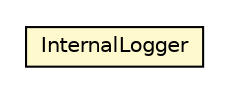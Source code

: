#!/usr/local/bin/dot
#
# Class diagram 
# Generated by UMLGraph version R5_6-24-gf6e263 (http://www.umlgraph.org/)
#

digraph G {
	edge [fontname="Helvetica",fontsize=10,labelfontname="Helvetica",labelfontsize=10];
	node [fontname="Helvetica",fontsize=10,shape=plaintext];
	nodesep=0.25;
	ranksep=0.5;
	// com.cloudbees.syslog.util.InternalLogger
	c1258289 [label=<<table title="com.cloudbees.syslog.util.InternalLogger" border="0" cellborder="1" cellspacing="0" cellpadding="2" port="p" bgcolor="lemonChiffon" href="./InternalLogger.html">
		<tr><td><table border="0" cellspacing="0" cellpadding="1">
<tr><td align="center" balign="center"> InternalLogger </td></tr>
		</table></td></tr>
		</table>>, URL="./InternalLogger.html", fontname="Helvetica", fontcolor="black", fontsize=10.0];
}

